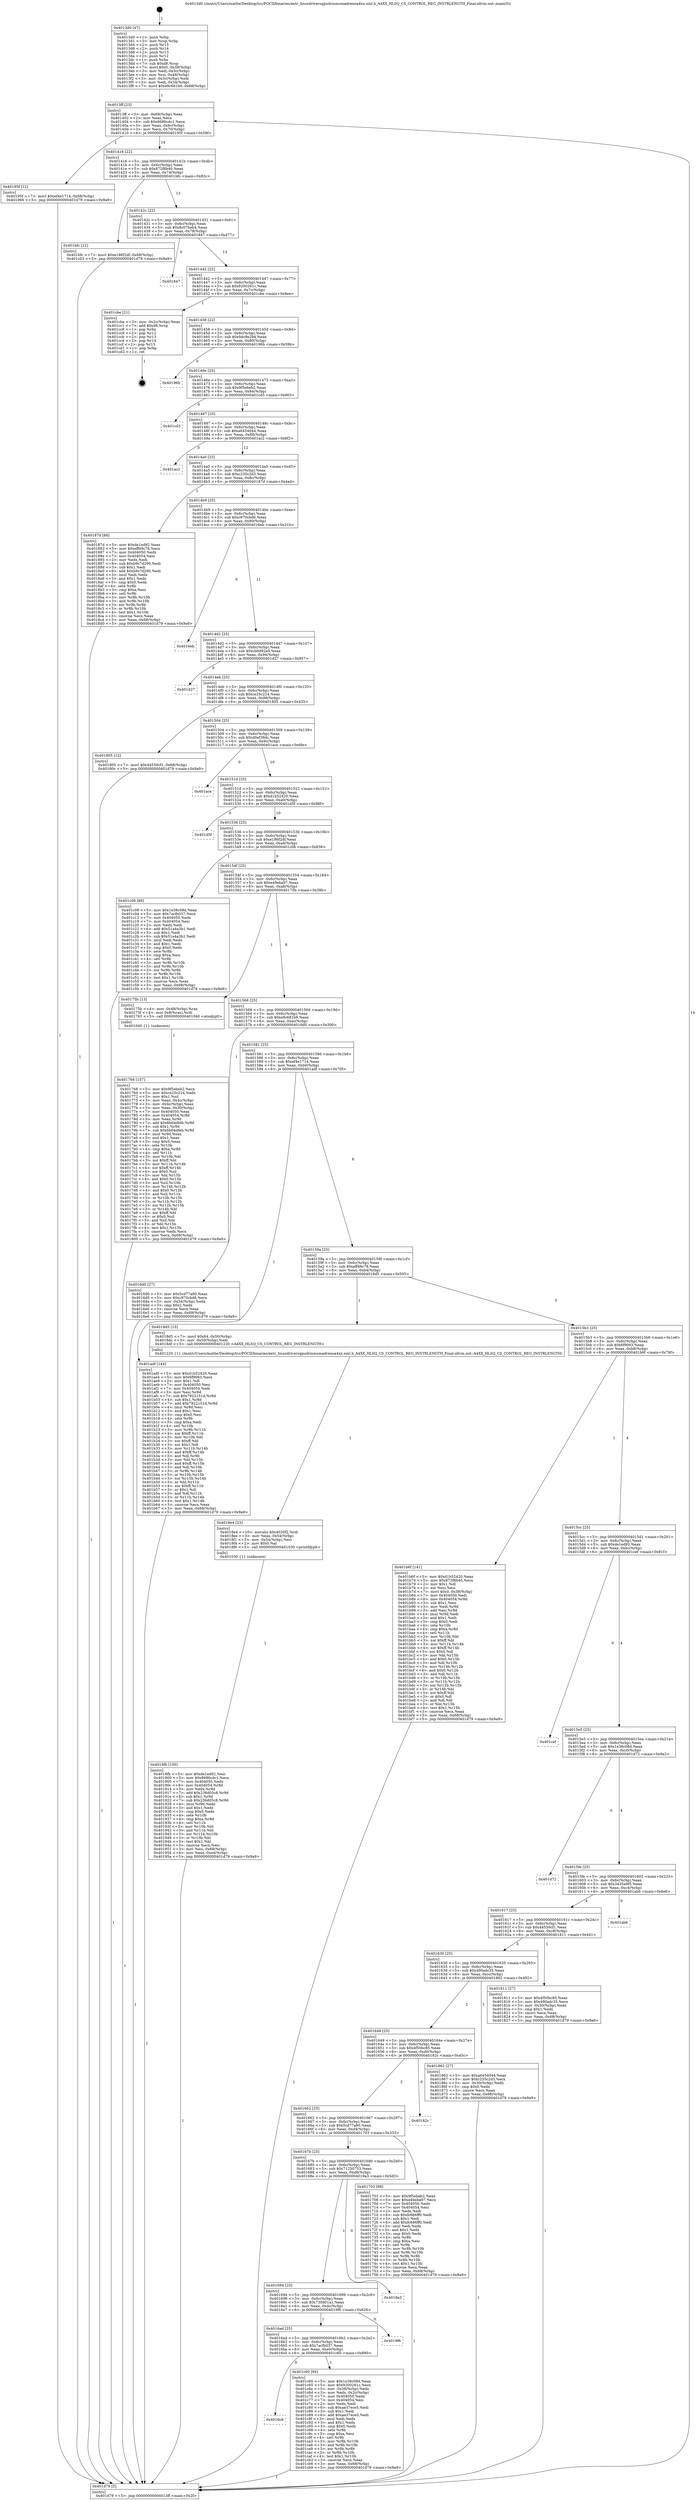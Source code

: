 digraph "0x4013d0" {
  label = "0x4013d0 (/mnt/c/Users/mathe/Desktop/tcc/POCII/binaries/extr_linuxdriversgpudrmmsmadrenoa4xx.xml.h_A4XX_HLSQ_CS_CONTROL_REG_INSTRLENGTH_Final-ollvm.out::main(0))"
  labelloc = "t"
  node[shape=record]

  Entry [label="",width=0.3,height=0.3,shape=circle,fillcolor=black,style=filled]
  "0x4013ff" [label="{
     0x4013ff [23]\l
     | [instrs]\l
     &nbsp;&nbsp;0x4013ff \<+3\>: mov -0x68(%rbp),%eax\l
     &nbsp;&nbsp;0x401402 \<+2\>: mov %eax,%ecx\l
     &nbsp;&nbsp;0x401404 \<+6\>: sub $0x8686cdc1,%ecx\l
     &nbsp;&nbsp;0x40140a \<+3\>: mov %eax,-0x6c(%rbp)\l
     &nbsp;&nbsp;0x40140d \<+3\>: mov %ecx,-0x70(%rbp)\l
     &nbsp;&nbsp;0x401410 \<+6\>: je 000000000040195f \<main+0x58f\>\l
  }"]
  "0x40195f" [label="{
     0x40195f [12]\l
     | [instrs]\l
     &nbsp;&nbsp;0x40195f \<+7\>: movl $0xef4e1714,-0x68(%rbp)\l
     &nbsp;&nbsp;0x401966 \<+5\>: jmp 0000000000401d79 \<main+0x9a9\>\l
  }"]
  "0x401416" [label="{
     0x401416 [22]\l
     | [instrs]\l
     &nbsp;&nbsp;0x401416 \<+5\>: jmp 000000000040141b \<main+0x4b\>\l
     &nbsp;&nbsp;0x40141b \<+3\>: mov -0x6c(%rbp),%eax\l
     &nbsp;&nbsp;0x40141e \<+5\>: sub $0x872f8b40,%eax\l
     &nbsp;&nbsp;0x401423 \<+3\>: mov %eax,-0x74(%rbp)\l
     &nbsp;&nbsp;0x401426 \<+6\>: je 0000000000401bfc \<main+0x82c\>\l
  }"]
  Exit [label="",width=0.3,height=0.3,shape=circle,fillcolor=black,style=filled,peripheries=2]
  "0x401bfc" [label="{
     0x401bfc [12]\l
     | [instrs]\l
     &nbsp;&nbsp;0x401bfc \<+7\>: movl $0xe186f2df,-0x68(%rbp)\l
     &nbsp;&nbsp;0x401c03 \<+5\>: jmp 0000000000401d79 \<main+0x9a9\>\l
  }"]
  "0x40142c" [label="{
     0x40142c [22]\l
     | [instrs]\l
     &nbsp;&nbsp;0x40142c \<+5\>: jmp 0000000000401431 \<main+0x61\>\l
     &nbsp;&nbsp;0x401431 \<+3\>: mov -0x6c(%rbp),%eax\l
     &nbsp;&nbsp;0x401434 \<+5\>: sub $0x8c07beb4,%eax\l
     &nbsp;&nbsp;0x401439 \<+3\>: mov %eax,-0x78(%rbp)\l
     &nbsp;&nbsp;0x40143c \<+6\>: je 0000000000401847 \<main+0x477\>\l
  }"]
  "0x4016c6" [label="{
     0x4016c6\l
  }", style=dashed]
  "0x401847" [label="{
     0x401847\l
  }", style=dashed]
  "0x401442" [label="{
     0x401442 [22]\l
     | [instrs]\l
     &nbsp;&nbsp;0x401442 \<+5\>: jmp 0000000000401447 \<main+0x77\>\l
     &nbsp;&nbsp;0x401447 \<+3\>: mov -0x6c(%rbp),%eax\l
     &nbsp;&nbsp;0x40144a \<+5\>: sub $0x9200261c,%eax\l
     &nbsp;&nbsp;0x40144f \<+3\>: mov %eax,-0x7c(%rbp)\l
     &nbsp;&nbsp;0x401452 \<+6\>: je 0000000000401cbe \<main+0x8ee\>\l
  }"]
  "0x401c60" [label="{
     0x401c60 [94]\l
     | [instrs]\l
     &nbsp;&nbsp;0x401c60 \<+5\>: mov $0x1e38c08d,%eax\l
     &nbsp;&nbsp;0x401c65 \<+5\>: mov $0x9200261c,%ecx\l
     &nbsp;&nbsp;0x401c6a \<+3\>: mov -0x38(%rbp),%edx\l
     &nbsp;&nbsp;0x401c6d \<+3\>: mov %edx,-0x2c(%rbp)\l
     &nbsp;&nbsp;0x401c70 \<+7\>: mov 0x404050,%edx\l
     &nbsp;&nbsp;0x401c77 \<+7\>: mov 0x404054,%esi\l
     &nbsp;&nbsp;0x401c7e \<+2\>: mov %edx,%edi\l
     &nbsp;&nbsp;0x401c80 \<+6\>: sub $0xae37ece5,%edi\l
     &nbsp;&nbsp;0x401c86 \<+3\>: sub $0x1,%edi\l
     &nbsp;&nbsp;0x401c89 \<+6\>: add $0xae37ece5,%edi\l
     &nbsp;&nbsp;0x401c8f \<+3\>: imul %edi,%edx\l
     &nbsp;&nbsp;0x401c92 \<+3\>: and $0x1,%edx\l
     &nbsp;&nbsp;0x401c95 \<+3\>: cmp $0x0,%edx\l
     &nbsp;&nbsp;0x401c98 \<+4\>: sete %r8b\l
     &nbsp;&nbsp;0x401c9c \<+3\>: cmp $0xa,%esi\l
     &nbsp;&nbsp;0x401c9f \<+4\>: setl %r9b\l
     &nbsp;&nbsp;0x401ca3 \<+3\>: mov %r8b,%r10b\l
     &nbsp;&nbsp;0x401ca6 \<+3\>: and %r9b,%r10b\l
     &nbsp;&nbsp;0x401ca9 \<+3\>: xor %r9b,%r8b\l
     &nbsp;&nbsp;0x401cac \<+3\>: or %r8b,%r10b\l
     &nbsp;&nbsp;0x401caf \<+4\>: test $0x1,%r10b\l
     &nbsp;&nbsp;0x401cb3 \<+3\>: cmovne %ecx,%eax\l
     &nbsp;&nbsp;0x401cb6 \<+3\>: mov %eax,-0x68(%rbp)\l
     &nbsp;&nbsp;0x401cb9 \<+5\>: jmp 0000000000401d79 \<main+0x9a9\>\l
  }"]
  "0x401cbe" [label="{
     0x401cbe [21]\l
     | [instrs]\l
     &nbsp;&nbsp;0x401cbe \<+3\>: mov -0x2c(%rbp),%eax\l
     &nbsp;&nbsp;0x401cc1 \<+7\>: add $0xd8,%rsp\l
     &nbsp;&nbsp;0x401cc8 \<+1\>: pop %rbx\l
     &nbsp;&nbsp;0x401cc9 \<+2\>: pop %r12\l
     &nbsp;&nbsp;0x401ccb \<+2\>: pop %r13\l
     &nbsp;&nbsp;0x401ccd \<+2\>: pop %r14\l
     &nbsp;&nbsp;0x401ccf \<+2\>: pop %r15\l
     &nbsp;&nbsp;0x401cd1 \<+1\>: pop %rbp\l
     &nbsp;&nbsp;0x401cd2 \<+1\>: ret\l
  }"]
  "0x401458" [label="{
     0x401458 [22]\l
     | [instrs]\l
     &nbsp;&nbsp;0x401458 \<+5\>: jmp 000000000040145d \<main+0x8d\>\l
     &nbsp;&nbsp;0x40145d \<+3\>: mov -0x6c(%rbp),%eax\l
     &nbsp;&nbsp;0x401460 \<+5\>: sub $0x94c9e294,%eax\l
     &nbsp;&nbsp;0x401465 \<+3\>: mov %eax,-0x80(%rbp)\l
     &nbsp;&nbsp;0x401468 \<+6\>: je 000000000040196b \<main+0x59b\>\l
  }"]
  "0x4016ad" [label="{
     0x4016ad [25]\l
     | [instrs]\l
     &nbsp;&nbsp;0x4016ad \<+5\>: jmp 00000000004016b2 \<main+0x2e2\>\l
     &nbsp;&nbsp;0x4016b2 \<+3\>: mov -0x6c(%rbp),%eax\l
     &nbsp;&nbsp;0x4016b5 \<+5\>: sub $0x7acfb037,%eax\l
     &nbsp;&nbsp;0x4016ba \<+6\>: mov %eax,-0xe0(%rbp)\l
     &nbsp;&nbsp;0x4016c0 \<+6\>: je 0000000000401c60 \<main+0x890\>\l
  }"]
  "0x40196b" [label="{
     0x40196b\l
  }", style=dashed]
  "0x40146e" [label="{
     0x40146e [25]\l
     | [instrs]\l
     &nbsp;&nbsp;0x40146e \<+5\>: jmp 0000000000401473 \<main+0xa3\>\l
     &nbsp;&nbsp;0x401473 \<+3\>: mov -0x6c(%rbp),%eax\l
     &nbsp;&nbsp;0x401476 \<+5\>: sub $0x9f5ebeb2,%eax\l
     &nbsp;&nbsp;0x40147b \<+6\>: mov %eax,-0x84(%rbp)\l
     &nbsp;&nbsp;0x401481 \<+6\>: je 0000000000401cd3 \<main+0x903\>\l
  }"]
  "0x4019f6" [label="{
     0x4019f6\l
  }", style=dashed]
  "0x401cd3" [label="{
     0x401cd3\l
  }", style=dashed]
  "0x401487" [label="{
     0x401487 [25]\l
     | [instrs]\l
     &nbsp;&nbsp;0x401487 \<+5\>: jmp 000000000040148c \<main+0xbc\>\l
     &nbsp;&nbsp;0x40148c \<+3\>: mov -0x6c(%rbp),%eax\l
     &nbsp;&nbsp;0x40148f \<+5\>: sub $0xa6454044,%eax\l
     &nbsp;&nbsp;0x401494 \<+6\>: mov %eax,-0x88(%rbp)\l
     &nbsp;&nbsp;0x40149a \<+6\>: je 0000000000401ac2 \<main+0x6f2\>\l
  }"]
  "0x401694" [label="{
     0x401694 [25]\l
     | [instrs]\l
     &nbsp;&nbsp;0x401694 \<+5\>: jmp 0000000000401699 \<main+0x2c9\>\l
     &nbsp;&nbsp;0x401699 \<+3\>: mov -0x6c(%rbp),%eax\l
     &nbsp;&nbsp;0x40169c \<+5\>: sub $0x730d01a1,%eax\l
     &nbsp;&nbsp;0x4016a1 \<+6\>: mov %eax,-0xdc(%rbp)\l
     &nbsp;&nbsp;0x4016a7 \<+6\>: je 00000000004019f6 \<main+0x626\>\l
  }"]
  "0x401ac2" [label="{
     0x401ac2\l
  }", style=dashed]
  "0x4014a0" [label="{
     0x4014a0 [25]\l
     | [instrs]\l
     &nbsp;&nbsp;0x4014a0 \<+5\>: jmp 00000000004014a5 \<main+0xd5\>\l
     &nbsp;&nbsp;0x4014a5 \<+3\>: mov -0x6c(%rbp),%eax\l
     &nbsp;&nbsp;0x4014a8 \<+5\>: sub $0xc235c2d3,%eax\l
     &nbsp;&nbsp;0x4014ad \<+6\>: mov %eax,-0x8c(%rbp)\l
     &nbsp;&nbsp;0x4014b3 \<+6\>: je 000000000040187d \<main+0x4ad\>\l
  }"]
  "0x4019a3" [label="{
     0x4019a3\l
  }", style=dashed]
  "0x40187d" [label="{
     0x40187d [88]\l
     | [instrs]\l
     &nbsp;&nbsp;0x40187d \<+5\>: mov $0xde1ed92,%eax\l
     &nbsp;&nbsp;0x401882 \<+5\>: mov $0xeff49c78,%ecx\l
     &nbsp;&nbsp;0x401887 \<+7\>: mov 0x404050,%edx\l
     &nbsp;&nbsp;0x40188e \<+7\>: mov 0x404054,%esi\l
     &nbsp;&nbsp;0x401895 \<+2\>: mov %edx,%edi\l
     &nbsp;&nbsp;0x401897 \<+6\>: sub $0xb9c7d290,%edi\l
     &nbsp;&nbsp;0x40189d \<+3\>: sub $0x1,%edi\l
     &nbsp;&nbsp;0x4018a0 \<+6\>: add $0xb9c7d290,%edi\l
     &nbsp;&nbsp;0x4018a6 \<+3\>: imul %edi,%edx\l
     &nbsp;&nbsp;0x4018a9 \<+3\>: and $0x1,%edx\l
     &nbsp;&nbsp;0x4018ac \<+3\>: cmp $0x0,%edx\l
     &nbsp;&nbsp;0x4018af \<+4\>: sete %r8b\l
     &nbsp;&nbsp;0x4018b3 \<+3\>: cmp $0xa,%esi\l
     &nbsp;&nbsp;0x4018b6 \<+4\>: setl %r9b\l
     &nbsp;&nbsp;0x4018ba \<+3\>: mov %r8b,%r10b\l
     &nbsp;&nbsp;0x4018bd \<+3\>: and %r9b,%r10b\l
     &nbsp;&nbsp;0x4018c0 \<+3\>: xor %r9b,%r8b\l
     &nbsp;&nbsp;0x4018c3 \<+3\>: or %r8b,%r10b\l
     &nbsp;&nbsp;0x4018c6 \<+4\>: test $0x1,%r10b\l
     &nbsp;&nbsp;0x4018ca \<+3\>: cmovne %ecx,%eax\l
     &nbsp;&nbsp;0x4018cd \<+3\>: mov %eax,-0x68(%rbp)\l
     &nbsp;&nbsp;0x4018d0 \<+5\>: jmp 0000000000401d79 \<main+0x9a9\>\l
  }"]
  "0x4014b9" [label="{
     0x4014b9 [25]\l
     | [instrs]\l
     &nbsp;&nbsp;0x4014b9 \<+5\>: jmp 00000000004014be \<main+0xee\>\l
     &nbsp;&nbsp;0x4014be \<+3\>: mov -0x6c(%rbp),%eax\l
     &nbsp;&nbsp;0x4014c1 \<+5\>: sub $0xc970cbd6,%eax\l
     &nbsp;&nbsp;0x4014c6 \<+6\>: mov %eax,-0x90(%rbp)\l
     &nbsp;&nbsp;0x4014cc \<+6\>: je 00000000004016eb \<main+0x31b\>\l
  }"]
  "0x4018fb" [label="{
     0x4018fb [100]\l
     | [instrs]\l
     &nbsp;&nbsp;0x4018fb \<+5\>: mov $0xde1ed92,%esi\l
     &nbsp;&nbsp;0x401900 \<+5\>: mov $0x8686cdc1,%ecx\l
     &nbsp;&nbsp;0x401905 \<+7\>: mov 0x404050,%edx\l
     &nbsp;&nbsp;0x40190c \<+8\>: mov 0x404054,%r8d\l
     &nbsp;&nbsp;0x401914 \<+3\>: mov %edx,%r9d\l
     &nbsp;&nbsp;0x401917 \<+7\>: add $0x236d05c8,%r9d\l
     &nbsp;&nbsp;0x40191e \<+4\>: sub $0x1,%r9d\l
     &nbsp;&nbsp;0x401922 \<+7\>: sub $0x236d05c8,%r9d\l
     &nbsp;&nbsp;0x401929 \<+4\>: imul %r9d,%edx\l
     &nbsp;&nbsp;0x40192d \<+3\>: and $0x1,%edx\l
     &nbsp;&nbsp;0x401930 \<+3\>: cmp $0x0,%edx\l
     &nbsp;&nbsp;0x401933 \<+4\>: sete %r10b\l
     &nbsp;&nbsp;0x401937 \<+4\>: cmp $0xa,%r8d\l
     &nbsp;&nbsp;0x40193b \<+4\>: setl %r11b\l
     &nbsp;&nbsp;0x40193f \<+3\>: mov %r10b,%bl\l
     &nbsp;&nbsp;0x401942 \<+3\>: and %r11b,%bl\l
     &nbsp;&nbsp;0x401945 \<+3\>: xor %r11b,%r10b\l
     &nbsp;&nbsp;0x401948 \<+3\>: or %r10b,%bl\l
     &nbsp;&nbsp;0x40194b \<+3\>: test $0x1,%bl\l
     &nbsp;&nbsp;0x40194e \<+3\>: cmovne %ecx,%esi\l
     &nbsp;&nbsp;0x401951 \<+3\>: mov %esi,-0x68(%rbp)\l
     &nbsp;&nbsp;0x401954 \<+6\>: mov %eax,-0xe4(%rbp)\l
     &nbsp;&nbsp;0x40195a \<+5\>: jmp 0000000000401d79 \<main+0x9a9\>\l
  }"]
  "0x4016eb" [label="{
     0x4016eb\l
  }", style=dashed]
  "0x4014d2" [label="{
     0x4014d2 [25]\l
     | [instrs]\l
     &nbsp;&nbsp;0x4014d2 \<+5\>: jmp 00000000004014d7 \<main+0x107\>\l
     &nbsp;&nbsp;0x4014d7 \<+3\>: mov -0x6c(%rbp),%eax\l
     &nbsp;&nbsp;0x4014da \<+5\>: sub $0xcb0d92a9,%eax\l
     &nbsp;&nbsp;0x4014df \<+6\>: mov %eax,-0x94(%rbp)\l
     &nbsp;&nbsp;0x4014e5 \<+6\>: je 0000000000401d27 \<main+0x957\>\l
  }"]
  "0x4018e4" [label="{
     0x4018e4 [23]\l
     | [instrs]\l
     &nbsp;&nbsp;0x4018e4 \<+10\>: movabs $0x4020f2,%rdi\l
     &nbsp;&nbsp;0x4018ee \<+3\>: mov %eax,-0x54(%rbp)\l
     &nbsp;&nbsp;0x4018f1 \<+3\>: mov -0x54(%rbp),%esi\l
     &nbsp;&nbsp;0x4018f4 \<+2\>: mov $0x0,%al\l
     &nbsp;&nbsp;0x4018f6 \<+5\>: call 0000000000401030 \<printf@plt\>\l
     | [calls]\l
     &nbsp;&nbsp;0x401030 \{1\} (unknown)\l
  }"]
  "0x401d27" [label="{
     0x401d27\l
  }", style=dashed]
  "0x4014eb" [label="{
     0x4014eb [25]\l
     | [instrs]\l
     &nbsp;&nbsp;0x4014eb \<+5\>: jmp 00000000004014f0 \<main+0x120\>\l
     &nbsp;&nbsp;0x4014f0 \<+3\>: mov -0x6c(%rbp),%eax\l
     &nbsp;&nbsp;0x4014f3 \<+5\>: sub $0xce25c224,%eax\l
     &nbsp;&nbsp;0x4014f8 \<+6\>: mov %eax,-0x98(%rbp)\l
     &nbsp;&nbsp;0x4014fe \<+6\>: je 0000000000401805 \<main+0x435\>\l
  }"]
  "0x401768" [label="{
     0x401768 [157]\l
     | [instrs]\l
     &nbsp;&nbsp;0x401768 \<+5\>: mov $0x9f5ebeb2,%ecx\l
     &nbsp;&nbsp;0x40176d \<+5\>: mov $0xce25c224,%edx\l
     &nbsp;&nbsp;0x401772 \<+3\>: mov $0x1,%sil\l
     &nbsp;&nbsp;0x401775 \<+3\>: mov %eax,-0x4c(%rbp)\l
     &nbsp;&nbsp;0x401778 \<+3\>: mov -0x4c(%rbp),%eax\l
     &nbsp;&nbsp;0x40177b \<+3\>: mov %eax,-0x30(%rbp)\l
     &nbsp;&nbsp;0x40177e \<+7\>: mov 0x404050,%eax\l
     &nbsp;&nbsp;0x401785 \<+8\>: mov 0x404054,%r8d\l
     &nbsp;&nbsp;0x40178d \<+3\>: mov %eax,%r9d\l
     &nbsp;&nbsp;0x401790 \<+7\>: add $0x6b04dfeb,%r9d\l
     &nbsp;&nbsp;0x401797 \<+4\>: sub $0x1,%r9d\l
     &nbsp;&nbsp;0x40179b \<+7\>: sub $0x6b04dfeb,%r9d\l
     &nbsp;&nbsp;0x4017a2 \<+4\>: imul %r9d,%eax\l
     &nbsp;&nbsp;0x4017a6 \<+3\>: and $0x1,%eax\l
     &nbsp;&nbsp;0x4017a9 \<+3\>: cmp $0x0,%eax\l
     &nbsp;&nbsp;0x4017ac \<+4\>: sete %r10b\l
     &nbsp;&nbsp;0x4017b0 \<+4\>: cmp $0xa,%r8d\l
     &nbsp;&nbsp;0x4017b4 \<+4\>: setl %r11b\l
     &nbsp;&nbsp;0x4017b8 \<+3\>: mov %r10b,%bl\l
     &nbsp;&nbsp;0x4017bb \<+3\>: xor $0xff,%bl\l
     &nbsp;&nbsp;0x4017be \<+3\>: mov %r11b,%r14b\l
     &nbsp;&nbsp;0x4017c1 \<+4\>: xor $0xff,%r14b\l
     &nbsp;&nbsp;0x4017c5 \<+4\>: xor $0x0,%sil\l
     &nbsp;&nbsp;0x4017c9 \<+3\>: mov %bl,%r15b\l
     &nbsp;&nbsp;0x4017cc \<+4\>: and $0x0,%r15b\l
     &nbsp;&nbsp;0x4017d0 \<+3\>: and %sil,%r10b\l
     &nbsp;&nbsp;0x4017d3 \<+3\>: mov %r14b,%r12b\l
     &nbsp;&nbsp;0x4017d6 \<+4\>: and $0x0,%r12b\l
     &nbsp;&nbsp;0x4017da \<+3\>: and %sil,%r11b\l
     &nbsp;&nbsp;0x4017dd \<+3\>: or %r10b,%r15b\l
     &nbsp;&nbsp;0x4017e0 \<+3\>: or %r11b,%r12b\l
     &nbsp;&nbsp;0x4017e3 \<+3\>: xor %r12b,%r15b\l
     &nbsp;&nbsp;0x4017e6 \<+3\>: or %r14b,%bl\l
     &nbsp;&nbsp;0x4017e9 \<+3\>: xor $0xff,%bl\l
     &nbsp;&nbsp;0x4017ec \<+4\>: or $0x0,%sil\l
     &nbsp;&nbsp;0x4017f0 \<+3\>: and %sil,%bl\l
     &nbsp;&nbsp;0x4017f3 \<+3\>: or %bl,%r15b\l
     &nbsp;&nbsp;0x4017f6 \<+4\>: test $0x1,%r15b\l
     &nbsp;&nbsp;0x4017fa \<+3\>: cmovne %edx,%ecx\l
     &nbsp;&nbsp;0x4017fd \<+3\>: mov %ecx,-0x68(%rbp)\l
     &nbsp;&nbsp;0x401800 \<+5\>: jmp 0000000000401d79 \<main+0x9a9\>\l
  }"]
  "0x401805" [label="{
     0x401805 [12]\l
     | [instrs]\l
     &nbsp;&nbsp;0x401805 \<+7\>: movl $0x44559cf1,-0x68(%rbp)\l
     &nbsp;&nbsp;0x40180c \<+5\>: jmp 0000000000401d79 \<main+0x9a9\>\l
  }"]
  "0x401504" [label="{
     0x401504 [25]\l
     | [instrs]\l
     &nbsp;&nbsp;0x401504 \<+5\>: jmp 0000000000401509 \<main+0x139\>\l
     &nbsp;&nbsp;0x401509 \<+3\>: mov -0x6c(%rbp),%eax\l
     &nbsp;&nbsp;0x40150c \<+5\>: sub $0xd0ef38dc,%eax\l
     &nbsp;&nbsp;0x401511 \<+6\>: mov %eax,-0x9c(%rbp)\l
     &nbsp;&nbsp;0x401517 \<+6\>: je 0000000000401ace \<main+0x6fe\>\l
  }"]
  "0x40167b" [label="{
     0x40167b [25]\l
     | [instrs]\l
     &nbsp;&nbsp;0x40167b \<+5\>: jmp 0000000000401680 \<main+0x2b0\>\l
     &nbsp;&nbsp;0x401680 \<+3\>: mov -0x6c(%rbp),%eax\l
     &nbsp;&nbsp;0x401683 \<+5\>: sub $0x71250753,%eax\l
     &nbsp;&nbsp;0x401688 \<+6\>: mov %eax,-0xd8(%rbp)\l
     &nbsp;&nbsp;0x40168e \<+6\>: je 00000000004019a3 \<main+0x5d3\>\l
  }"]
  "0x401ace" [label="{
     0x401ace\l
  }", style=dashed]
  "0x40151d" [label="{
     0x40151d [25]\l
     | [instrs]\l
     &nbsp;&nbsp;0x40151d \<+5\>: jmp 0000000000401522 \<main+0x152\>\l
     &nbsp;&nbsp;0x401522 \<+3\>: mov -0x6c(%rbp),%eax\l
     &nbsp;&nbsp;0x401525 \<+5\>: sub $0xd1b52420,%eax\l
     &nbsp;&nbsp;0x40152a \<+6\>: mov %eax,-0xa0(%rbp)\l
     &nbsp;&nbsp;0x401530 \<+6\>: je 0000000000401d5f \<main+0x98f\>\l
  }"]
  "0x401703" [label="{
     0x401703 [88]\l
     | [instrs]\l
     &nbsp;&nbsp;0x401703 \<+5\>: mov $0x9f5ebeb2,%eax\l
     &nbsp;&nbsp;0x401708 \<+5\>: mov $0xe49eba97,%ecx\l
     &nbsp;&nbsp;0x40170d \<+7\>: mov 0x404050,%edx\l
     &nbsp;&nbsp;0x401714 \<+7\>: mov 0x404054,%esi\l
     &nbsp;&nbsp;0x40171b \<+2\>: mov %edx,%edi\l
     &nbsp;&nbsp;0x40171d \<+6\>: sub $0xfc666ff0,%edi\l
     &nbsp;&nbsp;0x401723 \<+3\>: sub $0x1,%edi\l
     &nbsp;&nbsp;0x401726 \<+6\>: add $0xfc666ff0,%edi\l
     &nbsp;&nbsp;0x40172c \<+3\>: imul %edi,%edx\l
     &nbsp;&nbsp;0x40172f \<+3\>: and $0x1,%edx\l
     &nbsp;&nbsp;0x401732 \<+3\>: cmp $0x0,%edx\l
     &nbsp;&nbsp;0x401735 \<+4\>: sete %r8b\l
     &nbsp;&nbsp;0x401739 \<+3\>: cmp $0xa,%esi\l
     &nbsp;&nbsp;0x40173c \<+4\>: setl %r9b\l
     &nbsp;&nbsp;0x401740 \<+3\>: mov %r8b,%r10b\l
     &nbsp;&nbsp;0x401743 \<+3\>: and %r9b,%r10b\l
     &nbsp;&nbsp;0x401746 \<+3\>: xor %r9b,%r8b\l
     &nbsp;&nbsp;0x401749 \<+3\>: or %r8b,%r10b\l
     &nbsp;&nbsp;0x40174c \<+4\>: test $0x1,%r10b\l
     &nbsp;&nbsp;0x401750 \<+3\>: cmovne %ecx,%eax\l
     &nbsp;&nbsp;0x401753 \<+3\>: mov %eax,-0x68(%rbp)\l
     &nbsp;&nbsp;0x401756 \<+5\>: jmp 0000000000401d79 \<main+0x9a9\>\l
  }"]
  "0x401d5f" [label="{
     0x401d5f\l
  }", style=dashed]
  "0x401536" [label="{
     0x401536 [25]\l
     | [instrs]\l
     &nbsp;&nbsp;0x401536 \<+5\>: jmp 000000000040153b \<main+0x16b\>\l
     &nbsp;&nbsp;0x40153b \<+3\>: mov -0x6c(%rbp),%eax\l
     &nbsp;&nbsp;0x40153e \<+5\>: sub $0xe186f2df,%eax\l
     &nbsp;&nbsp;0x401543 \<+6\>: mov %eax,-0xa4(%rbp)\l
     &nbsp;&nbsp;0x401549 \<+6\>: je 0000000000401c08 \<main+0x838\>\l
  }"]
  "0x401662" [label="{
     0x401662 [25]\l
     | [instrs]\l
     &nbsp;&nbsp;0x401662 \<+5\>: jmp 0000000000401667 \<main+0x297\>\l
     &nbsp;&nbsp;0x401667 \<+3\>: mov -0x6c(%rbp),%eax\l
     &nbsp;&nbsp;0x40166a \<+5\>: sub $0x5cd77a90,%eax\l
     &nbsp;&nbsp;0x40166f \<+6\>: mov %eax,-0xd4(%rbp)\l
     &nbsp;&nbsp;0x401675 \<+6\>: je 0000000000401703 \<main+0x333\>\l
  }"]
  "0x401c08" [label="{
     0x401c08 [88]\l
     | [instrs]\l
     &nbsp;&nbsp;0x401c08 \<+5\>: mov $0x1e38c08d,%eax\l
     &nbsp;&nbsp;0x401c0d \<+5\>: mov $0x7acfb037,%ecx\l
     &nbsp;&nbsp;0x401c12 \<+7\>: mov 0x404050,%edx\l
     &nbsp;&nbsp;0x401c19 \<+7\>: mov 0x404054,%esi\l
     &nbsp;&nbsp;0x401c20 \<+2\>: mov %edx,%edi\l
     &nbsp;&nbsp;0x401c22 \<+6\>: add $0x51a4a3b1,%edi\l
     &nbsp;&nbsp;0x401c28 \<+3\>: sub $0x1,%edi\l
     &nbsp;&nbsp;0x401c2b \<+6\>: sub $0x51a4a3b1,%edi\l
     &nbsp;&nbsp;0x401c31 \<+3\>: imul %edi,%edx\l
     &nbsp;&nbsp;0x401c34 \<+3\>: and $0x1,%edx\l
     &nbsp;&nbsp;0x401c37 \<+3\>: cmp $0x0,%edx\l
     &nbsp;&nbsp;0x401c3a \<+4\>: sete %r8b\l
     &nbsp;&nbsp;0x401c3e \<+3\>: cmp $0xa,%esi\l
     &nbsp;&nbsp;0x401c41 \<+4\>: setl %r9b\l
     &nbsp;&nbsp;0x401c45 \<+3\>: mov %r8b,%r10b\l
     &nbsp;&nbsp;0x401c48 \<+3\>: and %r9b,%r10b\l
     &nbsp;&nbsp;0x401c4b \<+3\>: xor %r9b,%r8b\l
     &nbsp;&nbsp;0x401c4e \<+3\>: or %r8b,%r10b\l
     &nbsp;&nbsp;0x401c51 \<+4\>: test $0x1,%r10b\l
     &nbsp;&nbsp;0x401c55 \<+3\>: cmovne %ecx,%eax\l
     &nbsp;&nbsp;0x401c58 \<+3\>: mov %eax,-0x68(%rbp)\l
     &nbsp;&nbsp;0x401c5b \<+5\>: jmp 0000000000401d79 \<main+0x9a9\>\l
  }"]
  "0x40154f" [label="{
     0x40154f [25]\l
     | [instrs]\l
     &nbsp;&nbsp;0x40154f \<+5\>: jmp 0000000000401554 \<main+0x184\>\l
     &nbsp;&nbsp;0x401554 \<+3\>: mov -0x6c(%rbp),%eax\l
     &nbsp;&nbsp;0x401557 \<+5\>: sub $0xe49eba97,%eax\l
     &nbsp;&nbsp;0x40155c \<+6\>: mov %eax,-0xa8(%rbp)\l
     &nbsp;&nbsp;0x401562 \<+6\>: je 000000000040175b \<main+0x38b\>\l
  }"]
  "0x40182c" [label="{
     0x40182c\l
  }", style=dashed]
  "0x40175b" [label="{
     0x40175b [13]\l
     | [instrs]\l
     &nbsp;&nbsp;0x40175b \<+4\>: mov -0x48(%rbp),%rax\l
     &nbsp;&nbsp;0x40175f \<+4\>: mov 0x8(%rax),%rdi\l
     &nbsp;&nbsp;0x401763 \<+5\>: call 0000000000401040 \<atoi@plt\>\l
     | [calls]\l
     &nbsp;&nbsp;0x401040 \{1\} (unknown)\l
  }"]
  "0x401568" [label="{
     0x401568 [25]\l
     | [instrs]\l
     &nbsp;&nbsp;0x401568 \<+5\>: jmp 000000000040156d \<main+0x19d\>\l
     &nbsp;&nbsp;0x40156d \<+3\>: mov -0x6c(%rbp),%eax\l
     &nbsp;&nbsp;0x401570 \<+5\>: sub $0xe9c681b9,%eax\l
     &nbsp;&nbsp;0x401575 \<+6\>: mov %eax,-0xac(%rbp)\l
     &nbsp;&nbsp;0x40157b \<+6\>: je 00000000004016d0 \<main+0x300\>\l
  }"]
  "0x401649" [label="{
     0x401649 [25]\l
     | [instrs]\l
     &nbsp;&nbsp;0x401649 \<+5\>: jmp 000000000040164e \<main+0x27e\>\l
     &nbsp;&nbsp;0x40164e \<+3\>: mov -0x6c(%rbp),%eax\l
     &nbsp;&nbsp;0x401651 \<+5\>: sub $0x4f50bc85,%eax\l
     &nbsp;&nbsp;0x401656 \<+6\>: mov %eax,-0xd0(%rbp)\l
     &nbsp;&nbsp;0x40165c \<+6\>: je 000000000040182c \<main+0x45c\>\l
  }"]
  "0x4016d0" [label="{
     0x4016d0 [27]\l
     | [instrs]\l
     &nbsp;&nbsp;0x4016d0 \<+5\>: mov $0x5cd77a90,%eax\l
     &nbsp;&nbsp;0x4016d5 \<+5\>: mov $0xc970cbd6,%ecx\l
     &nbsp;&nbsp;0x4016da \<+3\>: mov -0x34(%rbp),%edx\l
     &nbsp;&nbsp;0x4016dd \<+3\>: cmp $0x2,%edx\l
     &nbsp;&nbsp;0x4016e0 \<+3\>: cmovne %ecx,%eax\l
     &nbsp;&nbsp;0x4016e3 \<+3\>: mov %eax,-0x68(%rbp)\l
     &nbsp;&nbsp;0x4016e6 \<+5\>: jmp 0000000000401d79 \<main+0x9a9\>\l
  }"]
  "0x401581" [label="{
     0x401581 [25]\l
     | [instrs]\l
     &nbsp;&nbsp;0x401581 \<+5\>: jmp 0000000000401586 \<main+0x1b6\>\l
     &nbsp;&nbsp;0x401586 \<+3\>: mov -0x6c(%rbp),%eax\l
     &nbsp;&nbsp;0x401589 \<+5\>: sub $0xef4e1714,%eax\l
     &nbsp;&nbsp;0x40158e \<+6\>: mov %eax,-0xb0(%rbp)\l
     &nbsp;&nbsp;0x401594 \<+6\>: je 0000000000401adf \<main+0x70f\>\l
  }"]
  "0x401d79" [label="{
     0x401d79 [5]\l
     | [instrs]\l
     &nbsp;&nbsp;0x401d79 \<+5\>: jmp 00000000004013ff \<main+0x2f\>\l
  }"]
  "0x4013d0" [label="{
     0x4013d0 [47]\l
     | [instrs]\l
     &nbsp;&nbsp;0x4013d0 \<+1\>: push %rbp\l
     &nbsp;&nbsp;0x4013d1 \<+3\>: mov %rsp,%rbp\l
     &nbsp;&nbsp;0x4013d4 \<+2\>: push %r15\l
     &nbsp;&nbsp;0x4013d6 \<+2\>: push %r14\l
     &nbsp;&nbsp;0x4013d8 \<+2\>: push %r13\l
     &nbsp;&nbsp;0x4013da \<+2\>: push %r12\l
     &nbsp;&nbsp;0x4013dc \<+1\>: push %rbx\l
     &nbsp;&nbsp;0x4013dd \<+7\>: sub $0xd8,%rsp\l
     &nbsp;&nbsp;0x4013e4 \<+7\>: movl $0x0,-0x38(%rbp)\l
     &nbsp;&nbsp;0x4013eb \<+3\>: mov %edi,-0x3c(%rbp)\l
     &nbsp;&nbsp;0x4013ee \<+4\>: mov %rsi,-0x48(%rbp)\l
     &nbsp;&nbsp;0x4013f2 \<+3\>: mov -0x3c(%rbp),%edi\l
     &nbsp;&nbsp;0x4013f5 \<+3\>: mov %edi,-0x34(%rbp)\l
     &nbsp;&nbsp;0x4013f8 \<+7\>: movl $0xe9c681b9,-0x68(%rbp)\l
  }"]
  "0x401862" [label="{
     0x401862 [27]\l
     | [instrs]\l
     &nbsp;&nbsp;0x401862 \<+5\>: mov $0xa6454044,%eax\l
     &nbsp;&nbsp;0x401867 \<+5\>: mov $0xc235c2d3,%ecx\l
     &nbsp;&nbsp;0x40186c \<+3\>: mov -0x30(%rbp),%edx\l
     &nbsp;&nbsp;0x40186f \<+3\>: cmp $0x0,%edx\l
     &nbsp;&nbsp;0x401872 \<+3\>: cmove %ecx,%eax\l
     &nbsp;&nbsp;0x401875 \<+3\>: mov %eax,-0x68(%rbp)\l
     &nbsp;&nbsp;0x401878 \<+5\>: jmp 0000000000401d79 \<main+0x9a9\>\l
  }"]
  "0x401adf" [label="{
     0x401adf [144]\l
     | [instrs]\l
     &nbsp;&nbsp;0x401adf \<+5\>: mov $0xd1b52420,%eax\l
     &nbsp;&nbsp;0x401ae4 \<+5\>: mov $0x6f9063,%ecx\l
     &nbsp;&nbsp;0x401ae9 \<+2\>: mov $0x1,%dl\l
     &nbsp;&nbsp;0x401aeb \<+7\>: mov 0x404050,%esi\l
     &nbsp;&nbsp;0x401af2 \<+7\>: mov 0x404054,%edi\l
     &nbsp;&nbsp;0x401af9 \<+3\>: mov %esi,%r8d\l
     &nbsp;&nbsp;0x401afc \<+7\>: sub $0x7922151d,%r8d\l
     &nbsp;&nbsp;0x401b03 \<+4\>: sub $0x1,%r8d\l
     &nbsp;&nbsp;0x401b07 \<+7\>: add $0x7922151d,%r8d\l
     &nbsp;&nbsp;0x401b0e \<+4\>: imul %r8d,%esi\l
     &nbsp;&nbsp;0x401b12 \<+3\>: and $0x1,%esi\l
     &nbsp;&nbsp;0x401b15 \<+3\>: cmp $0x0,%esi\l
     &nbsp;&nbsp;0x401b18 \<+4\>: sete %r9b\l
     &nbsp;&nbsp;0x401b1c \<+3\>: cmp $0xa,%edi\l
     &nbsp;&nbsp;0x401b1f \<+4\>: setl %r10b\l
     &nbsp;&nbsp;0x401b23 \<+3\>: mov %r9b,%r11b\l
     &nbsp;&nbsp;0x401b26 \<+4\>: xor $0xff,%r11b\l
     &nbsp;&nbsp;0x401b2a \<+3\>: mov %r10b,%bl\l
     &nbsp;&nbsp;0x401b2d \<+3\>: xor $0xff,%bl\l
     &nbsp;&nbsp;0x401b30 \<+3\>: xor $0x1,%dl\l
     &nbsp;&nbsp;0x401b33 \<+3\>: mov %r11b,%r14b\l
     &nbsp;&nbsp;0x401b36 \<+4\>: and $0xff,%r14b\l
     &nbsp;&nbsp;0x401b3a \<+3\>: and %dl,%r9b\l
     &nbsp;&nbsp;0x401b3d \<+3\>: mov %bl,%r15b\l
     &nbsp;&nbsp;0x401b40 \<+4\>: and $0xff,%r15b\l
     &nbsp;&nbsp;0x401b44 \<+3\>: and %dl,%r10b\l
     &nbsp;&nbsp;0x401b47 \<+3\>: or %r9b,%r14b\l
     &nbsp;&nbsp;0x401b4a \<+3\>: or %r10b,%r15b\l
     &nbsp;&nbsp;0x401b4d \<+3\>: xor %r15b,%r14b\l
     &nbsp;&nbsp;0x401b50 \<+3\>: or %bl,%r11b\l
     &nbsp;&nbsp;0x401b53 \<+4\>: xor $0xff,%r11b\l
     &nbsp;&nbsp;0x401b57 \<+3\>: or $0x1,%dl\l
     &nbsp;&nbsp;0x401b5a \<+3\>: and %dl,%r11b\l
     &nbsp;&nbsp;0x401b5d \<+3\>: or %r11b,%r14b\l
     &nbsp;&nbsp;0x401b60 \<+4\>: test $0x1,%r14b\l
     &nbsp;&nbsp;0x401b64 \<+3\>: cmovne %ecx,%eax\l
     &nbsp;&nbsp;0x401b67 \<+3\>: mov %eax,-0x68(%rbp)\l
     &nbsp;&nbsp;0x401b6a \<+5\>: jmp 0000000000401d79 \<main+0x9a9\>\l
  }"]
  "0x40159a" [label="{
     0x40159a [25]\l
     | [instrs]\l
     &nbsp;&nbsp;0x40159a \<+5\>: jmp 000000000040159f \<main+0x1cf\>\l
     &nbsp;&nbsp;0x40159f \<+3\>: mov -0x6c(%rbp),%eax\l
     &nbsp;&nbsp;0x4015a2 \<+5\>: sub $0xeff49c78,%eax\l
     &nbsp;&nbsp;0x4015a7 \<+6\>: mov %eax,-0xb4(%rbp)\l
     &nbsp;&nbsp;0x4015ad \<+6\>: je 00000000004018d5 \<main+0x505\>\l
  }"]
  "0x401630" [label="{
     0x401630 [25]\l
     | [instrs]\l
     &nbsp;&nbsp;0x401630 \<+5\>: jmp 0000000000401635 \<main+0x265\>\l
     &nbsp;&nbsp;0x401635 \<+3\>: mov -0x6c(%rbp),%eax\l
     &nbsp;&nbsp;0x401638 \<+5\>: sub $0x490adc35,%eax\l
     &nbsp;&nbsp;0x40163d \<+6\>: mov %eax,-0xcc(%rbp)\l
     &nbsp;&nbsp;0x401643 \<+6\>: je 0000000000401862 \<main+0x492\>\l
  }"]
  "0x4018d5" [label="{
     0x4018d5 [15]\l
     | [instrs]\l
     &nbsp;&nbsp;0x4018d5 \<+7\>: movl $0x64,-0x50(%rbp)\l
     &nbsp;&nbsp;0x4018dc \<+3\>: mov -0x50(%rbp),%edi\l
     &nbsp;&nbsp;0x4018df \<+5\>: call 0000000000401220 \<A4XX_HLSQ_CS_CONTROL_REG_INSTRLENGTH\>\l
     | [calls]\l
     &nbsp;&nbsp;0x401220 \{1\} (/mnt/c/Users/mathe/Desktop/tcc/POCII/binaries/extr_linuxdriversgpudrmmsmadrenoa4xx.xml.h_A4XX_HLSQ_CS_CONTROL_REG_INSTRLENGTH_Final-ollvm.out::A4XX_HLSQ_CS_CONTROL_REG_INSTRLENGTH)\l
  }"]
  "0x4015b3" [label="{
     0x4015b3 [25]\l
     | [instrs]\l
     &nbsp;&nbsp;0x4015b3 \<+5\>: jmp 00000000004015b8 \<main+0x1e8\>\l
     &nbsp;&nbsp;0x4015b8 \<+3\>: mov -0x6c(%rbp),%eax\l
     &nbsp;&nbsp;0x4015bb \<+5\>: sub $0x6f9063,%eax\l
     &nbsp;&nbsp;0x4015c0 \<+6\>: mov %eax,-0xb8(%rbp)\l
     &nbsp;&nbsp;0x4015c6 \<+6\>: je 0000000000401b6f \<main+0x79f\>\l
  }"]
  "0x401811" [label="{
     0x401811 [27]\l
     | [instrs]\l
     &nbsp;&nbsp;0x401811 \<+5\>: mov $0x4f50bc85,%eax\l
     &nbsp;&nbsp;0x401816 \<+5\>: mov $0x490adc35,%ecx\l
     &nbsp;&nbsp;0x40181b \<+3\>: mov -0x30(%rbp),%edx\l
     &nbsp;&nbsp;0x40181e \<+3\>: cmp $0x1,%edx\l
     &nbsp;&nbsp;0x401821 \<+3\>: cmovl %ecx,%eax\l
     &nbsp;&nbsp;0x401824 \<+3\>: mov %eax,-0x68(%rbp)\l
     &nbsp;&nbsp;0x401827 \<+5\>: jmp 0000000000401d79 \<main+0x9a9\>\l
  }"]
  "0x401b6f" [label="{
     0x401b6f [141]\l
     | [instrs]\l
     &nbsp;&nbsp;0x401b6f \<+5\>: mov $0xd1b52420,%eax\l
     &nbsp;&nbsp;0x401b74 \<+5\>: mov $0x872f8b40,%ecx\l
     &nbsp;&nbsp;0x401b79 \<+2\>: mov $0x1,%dl\l
     &nbsp;&nbsp;0x401b7b \<+2\>: xor %esi,%esi\l
     &nbsp;&nbsp;0x401b7d \<+7\>: movl $0x0,-0x38(%rbp)\l
     &nbsp;&nbsp;0x401b84 \<+7\>: mov 0x404050,%edi\l
     &nbsp;&nbsp;0x401b8b \<+8\>: mov 0x404054,%r8d\l
     &nbsp;&nbsp;0x401b93 \<+3\>: sub $0x1,%esi\l
     &nbsp;&nbsp;0x401b96 \<+3\>: mov %edi,%r9d\l
     &nbsp;&nbsp;0x401b99 \<+3\>: add %esi,%r9d\l
     &nbsp;&nbsp;0x401b9c \<+4\>: imul %r9d,%edi\l
     &nbsp;&nbsp;0x401ba0 \<+3\>: and $0x1,%edi\l
     &nbsp;&nbsp;0x401ba3 \<+3\>: cmp $0x0,%edi\l
     &nbsp;&nbsp;0x401ba6 \<+4\>: sete %r10b\l
     &nbsp;&nbsp;0x401baa \<+4\>: cmp $0xa,%r8d\l
     &nbsp;&nbsp;0x401bae \<+4\>: setl %r11b\l
     &nbsp;&nbsp;0x401bb2 \<+3\>: mov %r10b,%bl\l
     &nbsp;&nbsp;0x401bb5 \<+3\>: xor $0xff,%bl\l
     &nbsp;&nbsp;0x401bb8 \<+3\>: mov %r11b,%r14b\l
     &nbsp;&nbsp;0x401bbb \<+4\>: xor $0xff,%r14b\l
     &nbsp;&nbsp;0x401bbf \<+3\>: xor $0x0,%dl\l
     &nbsp;&nbsp;0x401bc2 \<+3\>: mov %bl,%r15b\l
     &nbsp;&nbsp;0x401bc5 \<+4\>: and $0x0,%r15b\l
     &nbsp;&nbsp;0x401bc9 \<+3\>: and %dl,%r10b\l
     &nbsp;&nbsp;0x401bcc \<+3\>: mov %r14b,%r12b\l
     &nbsp;&nbsp;0x401bcf \<+4\>: and $0x0,%r12b\l
     &nbsp;&nbsp;0x401bd3 \<+3\>: and %dl,%r11b\l
     &nbsp;&nbsp;0x401bd6 \<+3\>: or %r10b,%r15b\l
     &nbsp;&nbsp;0x401bd9 \<+3\>: or %r11b,%r12b\l
     &nbsp;&nbsp;0x401bdc \<+3\>: xor %r12b,%r15b\l
     &nbsp;&nbsp;0x401bdf \<+3\>: or %r14b,%bl\l
     &nbsp;&nbsp;0x401be2 \<+3\>: xor $0xff,%bl\l
     &nbsp;&nbsp;0x401be5 \<+3\>: or $0x0,%dl\l
     &nbsp;&nbsp;0x401be8 \<+2\>: and %dl,%bl\l
     &nbsp;&nbsp;0x401bea \<+3\>: or %bl,%r15b\l
     &nbsp;&nbsp;0x401bed \<+4\>: test $0x1,%r15b\l
     &nbsp;&nbsp;0x401bf1 \<+3\>: cmovne %ecx,%eax\l
     &nbsp;&nbsp;0x401bf4 \<+3\>: mov %eax,-0x68(%rbp)\l
     &nbsp;&nbsp;0x401bf7 \<+5\>: jmp 0000000000401d79 \<main+0x9a9\>\l
  }"]
  "0x4015cc" [label="{
     0x4015cc [25]\l
     | [instrs]\l
     &nbsp;&nbsp;0x4015cc \<+5\>: jmp 00000000004015d1 \<main+0x201\>\l
     &nbsp;&nbsp;0x4015d1 \<+3\>: mov -0x6c(%rbp),%eax\l
     &nbsp;&nbsp;0x4015d4 \<+5\>: sub $0xde1ed92,%eax\l
     &nbsp;&nbsp;0x4015d9 \<+6\>: mov %eax,-0xbc(%rbp)\l
     &nbsp;&nbsp;0x4015df \<+6\>: je 0000000000401cef \<main+0x91f\>\l
  }"]
  "0x401617" [label="{
     0x401617 [25]\l
     | [instrs]\l
     &nbsp;&nbsp;0x401617 \<+5\>: jmp 000000000040161c \<main+0x24c\>\l
     &nbsp;&nbsp;0x40161c \<+3\>: mov -0x6c(%rbp),%eax\l
     &nbsp;&nbsp;0x40161f \<+5\>: sub $0x44559cf1,%eax\l
     &nbsp;&nbsp;0x401624 \<+6\>: mov %eax,-0xc8(%rbp)\l
     &nbsp;&nbsp;0x40162a \<+6\>: je 0000000000401811 \<main+0x441\>\l
  }"]
  "0x401cef" [label="{
     0x401cef\l
  }", style=dashed]
  "0x4015e5" [label="{
     0x4015e5 [25]\l
     | [instrs]\l
     &nbsp;&nbsp;0x4015e5 \<+5\>: jmp 00000000004015ea \<main+0x21a\>\l
     &nbsp;&nbsp;0x4015ea \<+3\>: mov -0x6c(%rbp),%eax\l
     &nbsp;&nbsp;0x4015ed \<+5\>: sub $0x1e38c08d,%eax\l
     &nbsp;&nbsp;0x4015f2 \<+6\>: mov %eax,-0xc0(%rbp)\l
     &nbsp;&nbsp;0x4015f8 \<+6\>: je 0000000000401d72 \<main+0x9a2\>\l
  }"]
  "0x401ab6" [label="{
     0x401ab6\l
  }", style=dashed]
  "0x401d72" [label="{
     0x401d72\l
  }", style=dashed]
  "0x4015fe" [label="{
     0x4015fe [25]\l
     | [instrs]\l
     &nbsp;&nbsp;0x4015fe \<+5\>: jmp 0000000000401603 \<main+0x233\>\l
     &nbsp;&nbsp;0x401603 \<+3\>: mov -0x6c(%rbp),%eax\l
     &nbsp;&nbsp;0x401606 \<+5\>: sub $0x3435a9f5,%eax\l
     &nbsp;&nbsp;0x40160b \<+6\>: mov %eax,-0xc4(%rbp)\l
     &nbsp;&nbsp;0x401611 \<+6\>: je 0000000000401ab6 \<main+0x6e6\>\l
  }"]
  Entry -> "0x4013d0" [label=" 1"]
  "0x4013ff" -> "0x40195f" [label=" 1"]
  "0x4013ff" -> "0x401416" [label=" 14"]
  "0x401cbe" -> Exit [label=" 1"]
  "0x401416" -> "0x401bfc" [label=" 1"]
  "0x401416" -> "0x40142c" [label=" 13"]
  "0x401c60" -> "0x401d79" [label=" 1"]
  "0x40142c" -> "0x401847" [label=" 0"]
  "0x40142c" -> "0x401442" [label=" 13"]
  "0x4016ad" -> "0x4016c6" [label=" 0"]
  "0x401442" -> "0x401cbe" [label=" 1"]
  "0x401442" -> "0x401458" [label=" 12"]
  "0x4016ad" -> "0x401c60" [label=" 1"]
  "0x401458" -> "0x40196b" [label=" 0"]
  "0x401458" -> "0x40146e" [label=" 12"]
  "0x401694" -> "0x4016ad" [label=" 1"]
  "0x40146e" -> "0x401cd3" [label=" 0"]
  "0x40146e" -> "0x401487" [label=" 12"]
  "0x401694" -> "0x4019f6" [label=" 0"]
  "0x401487" -> "0x401ac2" [label=" 0"]
  "0x401487" -> "0x4014a0" [label=" 12"]
  "0x40167b" -> "0x401694" [label=" 1"]
  "0x4014a0" -> "0x40187d" [label=" 1"]
  "0x4014a0" -> "0x4014b9" [label=" 11"]
  "0x40167b" -> "0x4019a3" [label=" 0"]
  "0x4014b9" -> "0x4016eb" [label=" 0"]
  "0x4014b9" -> "0x4014d2" [label=" 11"]
  "0x401c08" -> "0x401d79" [label=" 1"]
  "0x4014d2" -> "0x401d27" [label=" 0"]
  "0x4014d2" -> "0x4014eb" [label=" 11"]
  "0x401bfc" -> "0x401d79" [label=" 1"]
  "0x4014eb" -> "0x401805" [label=" 1"]
  "0x4014eb" -> "0x401504" [label=" 10"]
  "0x401b6f" -> "0x401d79" [label=" 1"]
  "0x401504" -> "0x401ace" [label=" 0"]
  "0x401504" -> "0x40151d" [label=" 10"]
  "0x401adf" -> "0x401d79" [label=" 1"]
  "0x40151d" -> "0x401d5f" [label=" 0"]
  "0x40151d" -> "0x401536" [label=" 10"]
  "0x40195f" -> "0x401d79" [label=" 1"]
  "0x401536" -> "0x401c08" [label=" 1"]
  "0x401536" -> "0x40154f" [label=" 9"]
  "0x4018e4" -> "0x4018fb" [label=" 1"]
  "0x40154f" -> "0x40175b" [label=" 1"]
  "0x40154f" -> "0x401568" [label=" 8"]
  "0x4018d5" -> "0x4018e4" [label=" 1"]
  "0x401568" -> "0x4016d0" [label=" 1"]
  "0x401568" -> "0x401581" [label=" 7"]
  "0x4016d0" -> "0x401d79" [label=" 1"]
  "0x4013d0" -> "0x4013ff" [label=" 1"]
  "0x401d79" -> "0x4013ff" [label=" 14"]
  "0x401862" -> "0x401d79" [label=" 1"]
  "0x401581" -> "0x401adf" [label=" 1"]
  "0x401581" -> "0x40159a" [label=" 6"]
  "0x401811" -> "0x401d79" [label=" 1"]
  "0x40159a" -> "0x4018d5" [label=" 1"]
  "0x40159a" -> "0x4015b3" [label=" 5"]
  "0x401768" -> "0x401d79" [label=" 1"]
  "0x4015b3" -> "0x401b6f" [label=" 1"]
  "0x4015b3" -> "0x4015cc" [label=" 4"]
  "0x40175b" -> "0x401768" [label=" 1"]
  "0x4015cc" -> "0x401cef" [label=" 0"]
  "0x4015cc" -> "0x4015e5" [label=" 4"]
  "0x401662" -> "0x40167b" [label=" 1"]
  "0x4015e5" -> "0x401d72" [label=" 0"]
  "0x4015e5" -> "0x4015fe" [label=" 4"]
  "0x401662" -> "0x401703" [label=" 1"]
  "0x4015fe" -> "0x401ab6" [label=" 0"]
  "0x4015fe" -> "0x401617" [label=" 4"]
  "0x401703" -> "0x401d79" [label=" 1"]
  "0x401617" -> "0x401811" [label=" 1"]
  "0x401617" -> "0x401630" [label=" 3"]
  "0x401805" -> "0x401d79" [label=" 1"]
  "0x401630" -> "0x401862" [label=" 1"]
  "0x401630" -> "0x401649" [label=" 2"]
  "0x40187d" -> "0x401d79" [label=" 1"]
  "0x401649" -> "0x40182c" [label=" 0"]
  "0x401649" -> "0x401662" [label=" 2"]
  "0x4018fb" -> "0x401d79" [label=" 1"]
}
